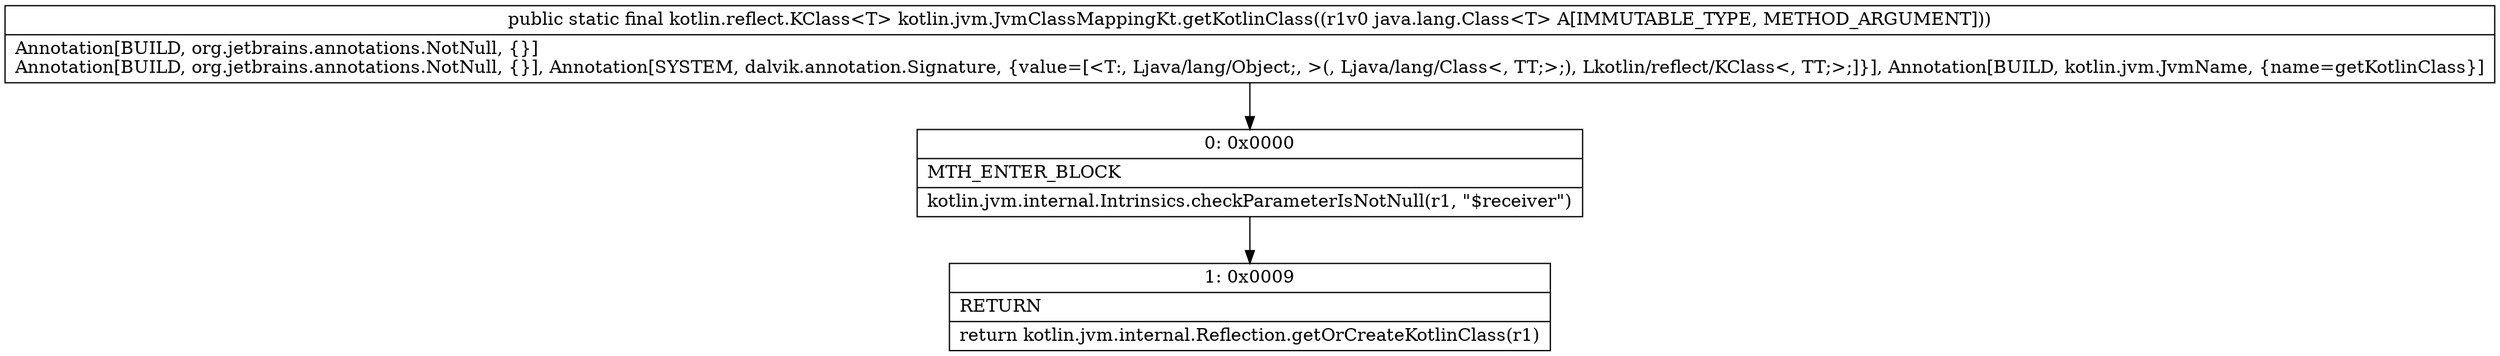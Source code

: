 digraph "CFG forkotlin.jvm.JvmClassMappingKt.getKotlinClass(Ljava\/lang\/Class;)Lkotlin\/reflect\/KClass;" {
Node_0 [shape=record,label="{0\:\ 0x0000|MTH_ENTER_BLOCK\l|kotlin.jvm.internal.Intrinsics.checkParameterIsNotNull(r1, \"$receiver\")\l}"];
Node_1 [shape=record,label="{1\:\ 0x0009|RETURN\l|return kotlin.jvm.internal.Reflection.getOrCreateKotlinClass(r1)\l}"];
MethodNode[shape=record,label="{public static final kotlin.reflect.KClass\<T\> kotlin.jvm.JvmClassMappingKt.getKotlinClass((r1v0 java.lang.Class\<T\> A[IMMUTABLE_TYPE, METHOD_ARGUMENT]))  | Annotation[BUILD, org.jetbrains.annotations.NotNull, \{\}]\lAnnotation[BUILD, org.jetbrains.annotations.NotNull, \{\}], Annotation[SYSTEM, dalvik.annotation.Signature, \{value=[\<T:, Ljava\/lang\/Object;, \>(, Ljava\/lang\/Class\<, TT;\>;), Lkotlin\/reflect\/KClass\<, TT;\>;]\}], Annotation[BUILD, kotlin.jvm.JvmName, \{name=getKotlinClass\}]\l}"];
MethodNode -> Node_0;
Node_0 -> Node_1;
}

